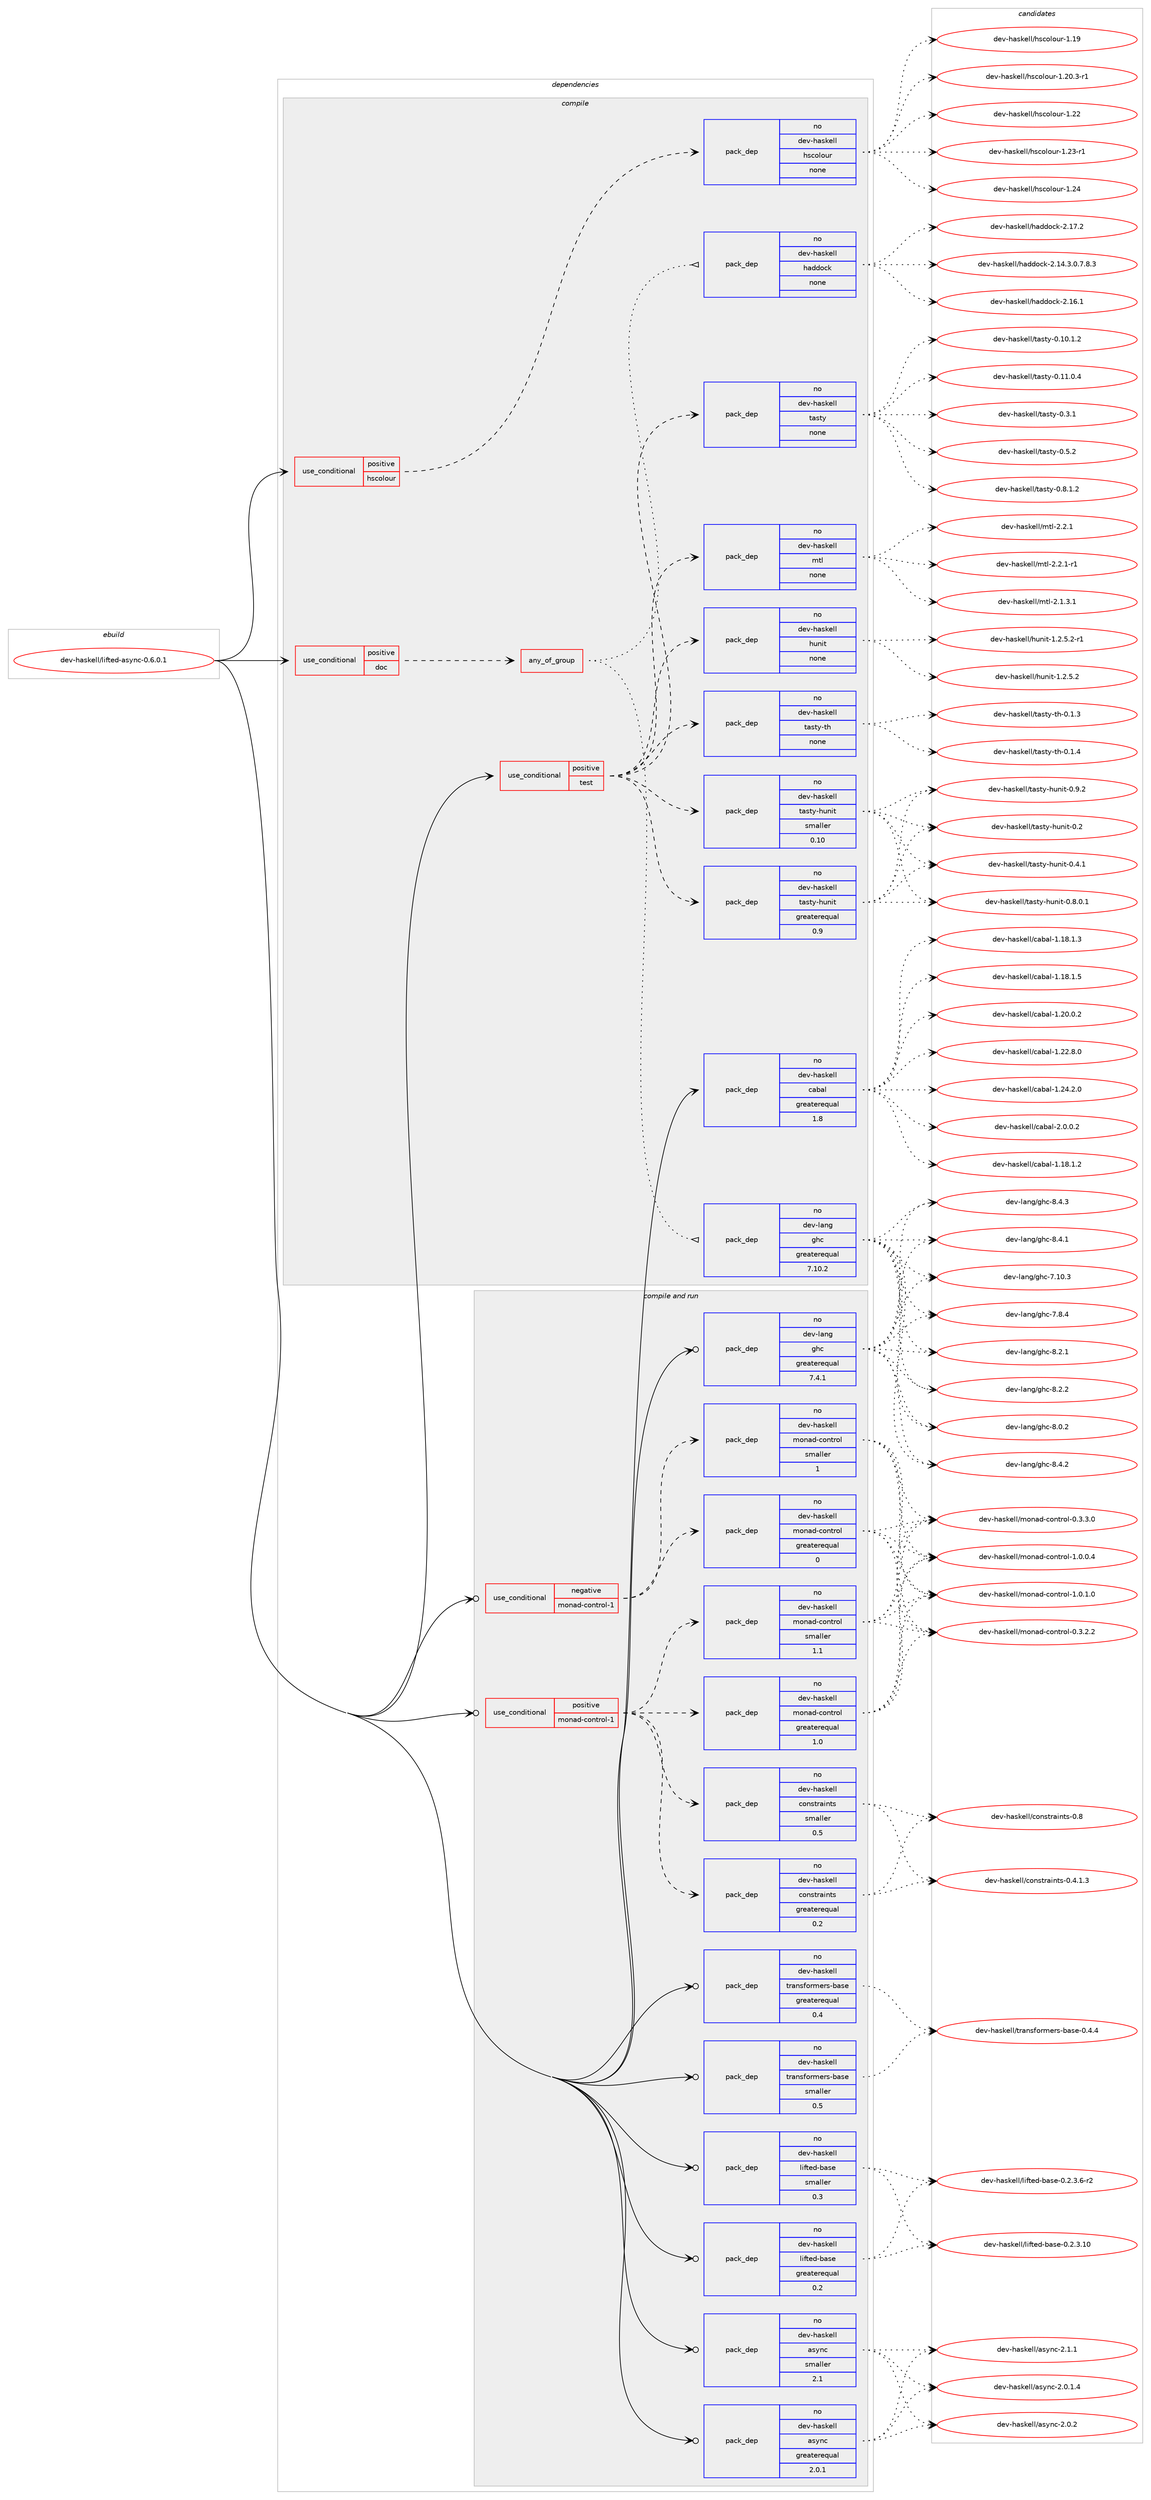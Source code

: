 digraph prolog {

# *************
# Graph options
# *************

newrank=true;
concentrate=true;
compound=true;
graph [rankdir=LR,fontname=Helvetica,fontsize=10,ranksep=1.5];#, ranksep=2.5, nodesep=0.2];
edge  [arrowhead=vee];
node  [fontname=Helvetica,fontsize=10];

# **********
# The ebuild
# **********

subgraph cluster_leftcol {
color=gray;
rank=same;
label=<<i>ebuild</i>>;
id [label="dev-haskell/lifted-async-0.6.0.1", color=red, width=4, href="../dev-haskell/lifted-async-0.6.0.1.svg"];
}

# ****************
# The dependencies
# ****************

subgraph cluster_midcol {
color=gray;
label=<<i>dependencies</i>>;
subgraph cluster_compile {
fillcolor="#eeeeee";
style=filled;
label=<<i>compile</i>>;
subgraph cond360516 {
dependency1338407 [label=<<TABLE BORDER="0" CELLBORDER="1" CELLSPACING="0" CELLPADDING="4"><TR><TD ROWSPAN="3" CELLPADDING="10">use_conditional</TD></TR><TR><TD>positive</TD></TR><TR><TD>doc</TD></TR></TABLE>>, shape=none, color=red];
subgraph any21194 {
dependency1338408 [label=<<TABLE BORDER="0" CELLBORDER="1" CELLSPACING="0" CELLPADDING="4"><TR><TD CELLPADDING="10">any_of_group</TD></TR></TABLE>>, shape=none, color=red];subgraph pack956145 {
dependency1338409 [label=<<TABLE BORDER="0" CELLBORDER="1" CELLSPACING="0" CELLPADDING="4" WIDTH="220"><TR><TD ROWSPAN="6" CELLPADDING="30">pack_dep</TD></TR><TR><TD WIDTH="110">no</TD></TR><TR><TD>dev-haskell</TD></TR><TR><TD>haddock</TD></TR><TR><TD>none</TD></TR><TR><TD></TD></TR></TABLE>>, shape=none, color=blue];
}
dependency1338408:e -> dependency1338409:w [weight=20,style="dotted",arrowhead="oinv"];
subgraph pack956146 {
dependency1338410 [label=<<TABLE BORDER="0" CELLBORDER="1" CELLSPACING="0" CELLPADDING="4" WIDTH="220"><TR><TD ROWSPAN="6" CELLPADDING="30">pack_dep</TD></TR><TR><TD WIDTH="110">no</TD></TR><TR><TD>dev-lang</TD></TR><TR><TD>ghc</TD></TR><TR><TD>greaterequal</TD></TR><TR><TD>7.10.2</TD></TR></TABLE>>, shape=none, color=blue];
}
dependency1338408:e -> dependency1338410:w [weight=20,style="dotted",arrowhead="oinv"];
}
dependency1338407:e -> dependency1338408:w [weight=20,style="dashed",arrowhead="vee"];
}
id:e -> dependency1338407:w [weight=20,style="solid",arrowhead="vee"];
subgraph cond360517 {
dependency1338411 [label=<<TABLE BORDER="0" CELLBORDER="1" CELLSPACING="0" CELLPADDING="4"><TR><TD ROWSPAN="3" CELLPADDING="10">use_conditional</TD></TR><TR><TD>positive</TD></TR><TR><TD>hscolour</TD></TR></TABLE>>, shape=none, color=red];
subgraph pack956147 {
dependency1338412 [label=<<TABLE BORDER="0" CELLBORDER="1" CELLSPACING="0" CELLPADDING="4" WIDTH="220"><TR><TD ROWSPAN="6" CELLPADDING="30">pack_dep</TD></TR><TR><TD WIDTH="110">no</TD></TR><TR><TD>dev-haskell</TD></TR><TR><TD>hscolour</TD></TR><TR><TD>none</TD></TR><TR><TD></TD></TR></TABLE>>, shape=none, color=blue];
}
dependency1338411:e -> dependency1338412:w [weight=20,style="dashed",arrowhead="vee"];
}
id:e -> dependency1338411:w [weight=20,style="solid",arrowhead="vee"];
subgraph cond360518 {
dependency1338413 [label=<<TABLE BORDER="0" CELLBORDER="1" CELLSPACING="0" CELLPADDING="4"><TR><TD ROWSPAN="3" CELLPADDING="10">use_conditional</TD></TR><TR><TD>positive</TD></TR><TR><TD>test</TD></TR></TABLE>>, shape=none, color=red];
subgraph pack956148 {
dependency1338414 [label=<<TABLE BORDER="0" CELLBORDER="1" CELLSPACING="0" CELLPADDING="4" WIDTH="220"><TR><TD ROWSPAN="6" CELLPADDING="30">pack_dep</TD></TR><TR><TD WIDTH="110">no</TD></TR><TR><TD>dev-haskell</TD></TR><TR><TD>hunit</TD></TR><TR><TD>none</TD></TR><TR><TD></TD></TR></TABLE>>, shape=none, color=blue];
}
dependency1338413:e -> dependency1338414:w [weight=20,style="dashed",arrowhead="vee"];
subgraph pack956149 {
dependency1338415 [label=<<TABLE BORDER="0" CELLBORDER="1" CELLSPACING="0" CELLPADDING="4" WIDTH="220"><TR><TD ROWSPAN="6" CELLPADDING="30">pack_dep</TD></TR><TR><TD WIDTH="110">no</TD></TR><TR><TD>dev-haskell</TD></TR><TR><TD>mtl</TD></TR><TR><TD>none</TD></TR><TR><TD></TD></TR></TABLE>>, shape=none, color=blue];
}
dependency1338413:e -> dependency1338415:w [weight=20,style="dashed",arrowhead="vee"];
subgraph pack956150 {
dependency1338416 [label=<<TABLE BORDER="0" CELLBORDER="1" CELLSPACING="0" CELLPADDING="4" WIDTH="220"><TR><TD ROWSPAN="6" CELLPADDING="30">pack_dep</TD></TR><TR><TD WIDTH="110">no</TD></TR><TR><TD>dev-haskell</TD></TR><TR><TD>tasty</TD></TR><TR><TD>none</TD></TR><TR><TD></TD></TR></TABLE>>, shape=none, color=blue];
}
dependency1338413:e -> dependency1338416:w [weight=20,style="dashed",arrowhead="vee"];
subgraph pack956151 {
dependency1338417 [label=<<TABLE BORDER="0" CELLBORDER="1" CELLSPACING="0" CELLPADDING="4" WIDTH="220"><TR><TD ROWSPAN="6" CELLPADDING="30">pack_dep</TD></TR><TR><TD WIDTH="110">no</TD></TR><TR><TD>dev-haskell</TD></TR><TR><TD>tasty-hunit</TD></TR><TR><TD>greaterequal</TD></TR><TR><TD>0.9</TD></TR></TABLE>>, shape=none, color=blue];
}
dependency1338413:e -> dependency1338417:w [weight=20,style="dashed",arrowhead="vee"];
subgraph pack956152 {
dependency1338418 [label=<<TABLE BORDER="0" CELLBORDER="1" CELLSPACING="0" CELLPADDING="4" WIDTH="220"><TR><TD ROWSPAN="6" CELLPADDING="30">pack_dep</TD></TR><TR><TD WIDTH="110">no</TD></TR><TR><TD>dev-haskell</TD></TR><TR><TD>tasty-hunit</TD></TR><TR><TD>smaller</TD></TR><TR><TD>0.10</TD></TR></TABLE>>, shape=none, color=blue];
}
dependency1338413:e -> dependency1338418:w [weight=20,style="dashed",arrowhead="vee"];
subgraph pack956153 {
dependency1338419 [label=<<TABLE BORDER="0" CELLBORDER="1" CELLSPACING="0" CELLPADDING="4" WIDTH="220"><TR><TD ROWSPAN="6" CELLPADDING="30">pack_dep</TD></TR><TR><TD WIDTH="110">no</TD></TR><TR><TD>dev-haskell</TD></TR><TR><TD>tasty-th</TD></TR><TR><TD>none</TD></TR><TR><TD></TD></TR></TABLE>>, shape=none, color=blue];
}
dependency1338413:e -> dependency1338419:w [weight=20,style="dashed",arrowhead="vee"];
}
id:e -> dependency1338413:w [weight=20,style="solid",arrowhead="vee"];
subgraph pack956154 {
dependency1338420 [label=<<TABLE BORDER="0" CELLBORDER="1" CELLSPACING="0" CELLPADDING="4" WIDTH="220"><TR><TD ROWSPAN="6" CELLPADDING="30">pack_dep</TD></TR><TR><TD WIDTH="110">no</TD></TR><TR><TD>dev-haskell</TD></TR><TR><TD>cabal</TD></TR><TR><TD>greaterequal</TD></TR><TR><TD>1.8</TD></TR></TABLE>>, shape=none, color=blue];
}
id:e -> dependency1338420:w [weight=20,style="solid",arrowhead="vee"];
}
subgraph cluster_compileandrun {
fillcolor="#eeeeee";
style=filled;
label=<<i>compile and run</i>>;
subgraph cond360519 {
dependency1338421 [label=<<TABLE BORDER="0" CELLBORDER="1" CELLSPACING="0" CELLPADDING="4"><TR><TD ROWSPAN="3" CELLPADDING="10">use_conditional</TD></TR><TR><TD>negative</TD></TR><TR><TD>monad-control-1</TD></TR></TABLE>>, shape=none, color=red];
subgraph pack956155 {
dependency1338422 [label=<<TABLE BORDER="0" CELLBORDER="1" CELLSPACING="0" CELLPADDING="4" WIDTH="220"><TR><TD ROWSPAN="6" CELLPADDING="30">pack_dep</TD></TR><TR><TD WIDTH="110">no</TD></TR><TR><TD>dev-haskell</TD></TR><TR><TD>monad-control</TD></TR><TR><TD>greaterequal</TD></TR><TR><TD>0</TD></TR></TABLE>>, shape=none, color=blue];
}
dependency1338421:e -> dependency1338422:w [weight=20,style="dashed",arrowhead="vee"];
subgraph pack956156 {
dependency1338423 [label=<<TABLE BORDER="0" CELLBORDER="1" CELLSPACING="0" CELLPADDING="4" WIDTH="220"><TR><TD ROWSPAN="6" CELLPADDING="30">pack_dep</TD></TR><TR><TD WIDTH="110">no</TD></TR><TR><TD>dev-haskell</TD></TR><TR><TD>monad-control</TD></TR><TR><TD>smaller</TD></TR><TR><TD>1</TD></TR></TABLE>>, shape=none, color=blue];
}
dependency1338421:e -> dependency1338423:w [weight=20,style="dashed",arrowhead="vee"];
}
id:e -> dependency1338421:w [weight=20,style="solid",arrowhead="odotvee"];
subgraph cond360520 {
dependency1338424 [label=<<TABLE BORDER="0" CELLBORDER="1" CELLSPACING="0" CELLPADDING="4"><TR><TD ROWSPAN="3" CELLPADDING="10">use_conditional</TD></TR><TR><TD>positive</TD></TR><TR><TD>monad-control-1</TD></TR></TABLE>>, shape=none, color=red];
subgraph pack956157 {
dependency1338425 [label=<<TABLE BORDER="0" CELLBORDER="1" CELLSPACING="0" CELLPADDING="4" WIDTH="220"><TR><TD ROWSPAN="6" CELLPADDING="30">pack_dep</TD></TR><TR><TD WIDTH="110">no</TD></TR><TR><TD>dev-haskell</TD></TR><TR><TD>constraints</TD></TR><TR><TD>greaterequal</TD></TR><TR><TD>0.2</TD></TR></TABLE>>, shape=none, color=blue];
}
dependency1338424:e -> dependency1338425:w [weight=20,style="dashed",arrowhead="vee"];
subgraph pack956158 {
dependency1338426 [label=<<TABLE BORDER="0" CELLBORDER="1" CELLSPACING="0" CELLPADDING="4" WIDTH="220"><TR><TD ROWSPAN="6" CELLPADDING="30">pack_dep</TD></TR><TR><TD WIDTH="110">no</TD></TR><TR><TD>dev-haskell</TD></TR><TR><TD>constraints</TD></TR><TR><TD>smaller</TD></TR><TR><TD>0.5</TD></TR></TABLE>>, shape=none, color=blue];
}
dependency1338424:e -> dependency1338426:w [weight=20,style="dashed",arrowhead="vee"];
subgraph pack956159 {
dependency1338427 [label=<<TABLE BORDER="0" CELLBORDER="1" CELLSPACING="0" CELLPADDING="4" WIDTH="220"><TR><TD ROWSPAN="6" CELLPADDING="30">pack_dep</TD></TR><TR><TD WIDTH="110">no</TD></TR><TR><TD>dev-haskell</TD></TR><TR><TD>monad-control</TD></TR><TR><TD>greaterequal</TD></TR><TR><TD>1.0</TD></TR></TABLE>>, shape=none, color=blue];
}
dependency1338424:e -> dependency1338427:w [weight=20,style="dashed",arrowhead="vee"];
subgraph pack956160 {
dependency1338428 [label=<<TABLE BORDER="0" CELLBORDER="1" CELLSPACING="0" CELLPADDING="4" WIDTH="220"><TR><TD ROWSPAN="6" CELLPADDING="30">pack_dep</TD></TR><TR><TD WIDTH="110">no</TD></TR><TR><TD>dev-haskell</TD></TR><TR><TD>monad-control</TD></TR><TR><TD>smaller</TD></TR><TR><TD>1.1</TD></TR></TABLE>>, shape=none, color=blue];
}
dependency1338424:e -> dependency1338428:w [weight=20,style="dashed",arrowhead="vee"];
}
id:e -> dependency1338424:w [weight=20,style="solid",arrowhead="odotvee"];
subgraph pack956161 {
dependency1338429 [label=<<TABLE BORDER="0" CELLBORDER="1" CELLSPACING="0" CELLPADDING="4" WIDTH="220"><TR><TD ROWSPAN="6" CELLPADDING="30">pack_dep</TD></TR><TR><TD WIDTH="110">no</TD></TR><TR><TD>dev-haskell</TD></TR><TR><TD>async</TD></TR><TR><TD>greaterequal</TD></TR><TR><TD>2.0.1</TD></TR></TABLE>>, shape=none, color=blue];
}
id:e -> dependency1338429:w [weight=20,style="solid",arrowhead="odotvee"];
subgraph pack956162 {
dependency1338430 [label=<<TABLE BORDER="0" CELLBORDER="1" CELLSPACING="0" CELLPADDING="4" WIDTH="220"><TR><TD ROWSPAN="6" CELLPADDING="30">pack_dep</TD></TR><TR><TD WIDTH="110">no</TD></TR><TR><TD>dev-haskell</TD></TR><TR><TD>async</TD></TR><TR><TD>smaller</TD></TR><TR><TD>2.1</TD></TR></TABLE>>, shape=none, color=blue];
}
id:e -> dependency1338430:w [weight=20,style="solid",arrowhead="odotvee"];
subgraph pack956163 {
dependency1338431 [label=<<TABLE BORDER="0" CELLBORDER="1" CELLSPACING="0" CELLPADDING="4" WIDTH="220"><TR><TD ROWSPAN="6" CELLPADDING="30">pack_dep</TD></TR><TR><TD WIDTH="110">no</TD></TR><TR><TD>dev-haskell</TD></TR><TR><TD>lifted-base</TD></TR><TR><TD>greaterequal</TD></TR><TR><TD>0.2</TD></TR></TABLE>>, shape=none, color=blue];
}
id:e -> dependency1338431:w [weight=20,style="solid",arrowhead="odotvee"];
subgraph pack956164 {
dependency1338432 [label=<<TABLE BORDER="0" CELLBORDER="1" CELLSPACING="0" CELLPADDING="4" WIDTH="220"><TR><TD ROWSPAN="6" CELLPADDING="30">pack_dep</TD></TR><TR><TD WIDTH="110">no</TD></TR><TR><TD>dev-haskell</TD></TR><TR><TD>lifted-base</TD></TR><TR><TD>smaller</TD></TR><TR><TD>0.3</TD></TR></TABLE>>, shape=none, color=blue];
}
id:e -> dependency1338432:w [weight=20,style="solid",arrowhead="odotvee"];
subgraph pack956165 {
dependency1338433 [label=<<TABLE BORDER="0" CELLBORDER="1" CELLSPACING="0" CELLPADDING="4" WIDTH="220"><TR><TD ROWSPAN="6" CELLPADDING="30">pack_dep</TD></TR><TR><TD WIDTH="110">no</TD></TR><TR><TD>dev-haskell</TD></TR><TR><TD>transformers-base</TD></TR><TR><TD>greaterequal</TD></TR><TR><TD>0.4</TD></TR></TABLE>>, shape=none, color=blue];
}
id:e -> dependency1338433:w [weight=20,style="solid",arrowhead="odotvee"];
subgraph pack956166 {
dependency1338434 [label=<<TABLE BORDER="0" CELLBORDER="1" CELLSPACING="0" CELLPADDING="4" WIDTH="220"><TR><TD ROWSPAN="6" CELLPADDING="30">pack_dep</TD></TR><TR><TD WIDTH="110">no</TD></TR><TR><TD>dev-haskell</TD></TR><TR><TD>transformers-base</TD></TR><TR><TD>smaller</TD></TR><TR><TD>0.5</TD></TR></TABLE>>, shape=none, color=blue];
}
id:e -> dependency1338434:w [weight=20,style="solid",arrowhead="odotvee"];
subgraph pack956167 {
dependency1338435 [label=<<TABLE BORDER="0" CELLBORDER="1" CELLSPACING="0" CELLPADDING="4" WIDTH="220"><TR><TD ROWSPAN="6" CELLPADDING="30">pack_dep</TD></TR><TR><TD WIDTH="110">no</TD></TR><TR><TD>dev-lang</TD></TR><TR><TD>ghc</TD></TR><TR><TD>greaterequal</TD></TR><TR><TD>7.4.1</TD></TR></TABLE>>, shape=none, color=blue];
}
id:e -> dependency1338435:w [weight=20,style="solid",arrowhead="odotvee"];
}
subgraph cluster_run {
fillcolor="#eeeeee";
style=filled;
label=<<i>run</i>>;
}
}

# **************
# The candidates
# **************

subgraph cluster_choices {
rank=same;
color=gray;
label=<<i>candidates</i>>;

subgraph choice956145 {
color=black;
nodesep=1;
choice1001011184510497115107101108108471049710010011199107455046495246514648465546564651 [label="dev-haskell/haddock-2.14.3.0.7.8.3", color=red, width=4,href="../dev-haskell/haddock-2.14.3.0.7.8.3.svg"];
choice100101118451049711510710110810847104971001001119910745504649544649 [label="dev-haskell/haddock-2.16.1", color=red, width=4,href="../dev-haskell/haddock-2.16.1.svg"];
choice100101118451049711510710110810847104971001001119910745504649554650 [label="dev-haskell/haddock-2.17.2", color=red, width=4,href="../dev-haskell/haddock-2.17.2.svg"];
dependency1338409:e -> choice1001011184510497115107101108108471049710010011199107455046495246514648465546564651:w [style=dotted,weight="100"];
dependency1338409:e -> choice100101118451049711510710110810847104971001001119910745504649544649:w [style=dotted,weight="100"];
dependency1338409:e -> choice100101118451049711510710110810847104971001001119910745504649554650:w [style=dotted,weight="100"];
}
subgraph choice956146 {
color=black;
nodesep=1;
choice1001011184510897110103471031049945554649484651 [label="dev-lang/ghc-7.10.3", color=red, width=4,href="../dev-lang/ghc-7.10.3.svg"];
choice10010111845108971101034710310499455546564652 [label="dev-lang/ghc-7.8.4", color=red, width=4,href="../dev-lang/ghc-7.8.4.svg"];
choice10010111845108971101034710310499455646484650 [label="dev-lang/ghc-8.0.2", color=red, width=4,href="../dev-lang/ghc-8.0.2.svg"];
choice10010111845108971101034710310499455646504649 [label="dev-lang/ghc-8.2.1", color=red, width=4,href="../dev-lang/ghc-8.2.1.svg"];
choice10010111845108971101034710310499455646504650 [label="dev-lang/ghc-8.2.2", color=red, width=4,href="../dev-lang/ghc-8.2.2.svg"];
choice10010111845108971101034710310499455646524649 [label="dev-lang/ghc-8.4.1", color=red, width=4,href="../dev-lang/ghc-8.4.1.svg"];
choice10010111845108971101034710310499455646524650 [label="dev-lang/ghc-8.4.2", color=red, width=4,href="../dev-lang/ghc-8.4.2.svg"];
choice10010111845108971101034710310499455646524651 [label="dev-lang/ghc-8.4.3", color=red, width=4,href="../dev-lang/ghc-8.4.3.svg"];
dependency1338410:e -> choice1001011184510897110103471031049945554649484651:w [style=dotted,weight="100"];
dependency1338410:e -> choice10010111845108971101034710310499455546564652:w [style=dotted,weight="100"];
dependency1338410:e -> choice10010111845108971101034710310499455646484650:w [style=dotted,weight="100"];
dependency1338410:e -> choice10010111845108971101034710310499455646504649:w [style=dotted,weight="100"];
dependency1338410:e -> choice10010111845108971101034710310499455646504650:w [style=dotted,weight="100"];
dependency1338410:e -> choice10010111845108971101034710310499455646524649:w [style=dotted,weight="100"];
dependency1338410:e -> choice10010111845108971101034710310499455646524650:w [style=dotted,weight="100"];
dependency1338410:e -> choice10010111845108971101034710310499455646524651:w [style=dotted,weight="100"];
}
subgraph choice956147 {
color=black;
nodesep=1;
choice100101118451049711510710110810847104115991111081111171144549464957 [label="dev-haskell/hscolour-1.19", color=red, width=4,href="../dev-haskell/hscolour-1.19.svg"];
choice10010111845104971151071011081084710411599111108111117114454946504846514511449 [label="dev-haskell/hscolour-1.20.3-r1", color=red, width=4,href="../dev-haskell/hscolour-1.20.3-r1.svg"];
choice100101118451049711510710110810847104115991111081111171144549465050 [label="dev-haskell/hscolour-1.22", color=red, width=4,href="../dev-haskell/hscolour-1.22.svg"];
choice1001011184510497115107101108108471041159911110811111711445494650514511449 [label="dev-haskell/hscolour-1.23-r1", color=red, width=4,href="../dev-haskell/hscolour-1.23-r1.svg"];
choice100101118451049711510710110810847104115991111081111171144549465052 [label="dev-haskell/hscolour-1.24", color=red, width=4,href="../dev-haskell/hscolour-1.24.svg"];
dependency1338412:e -> choice100101118451049711510710110810847104115991111081111171144549464957:w [style=dotted,weight="100"];
dependency1338412:e -> choice10010111845104971151071011081084710411599111108111117114454946504846514511449:w [style=dotted,weight="100"];
dependency1338412:e -> choice100101118451049711510710110810847104115991111081111171144549465050:w [style=dotted,weight="100"];
dependency1338412:e -> choice1001011184510497115107101108108471041159911110811111711445494650514511449:w [style=dotted,weight="100"];
dependency1338412:e -> choice100101118451049711510710110810847104115991111081111171144549465052:w [style=dotted,weight="100"];
}
subgraph choice956148 {
color=black;
nodesep=1;
choice1001011184510497115107101108108471041171101051164549465046534650 [label="dev-haskell/hunit-1.2.5.2", color=red, width=4,href="../dev-haskell/hunit-1.2.5.2.svg"];
choice10010111845104971151071011081084710411711010511645494650465346504511449 [label="dev-haskell/hunit-1.2.5.2-r1", color=red, width=4,href="../dev-haskell/hunit-1.2.5.2-r1.svg"];
dependency1338414:e -> choice1001011184510497115107101108108471041171101051164549465046534650:w [style=dotted,weight="100"];
dependency1338414:e -> choice10010111845104971151071011081084710411711010511645494650465346504511449:w [style=dotted,weight="100"];
}
subgraph choice956149 {
color=black;
nodesep=1;
choice1001011184510497115107101108108471091161084550464946514649 [label="dev-haskell/mtl-2.1.3.1", color=red, width=4,href="../dev-haskell/mtl-2.1.3.1.svg"];
choice100101118451049711510710110810847109116108455046504649 [label="dev-haskell/mtl-2.2.1", color=red, width=4,href="../dev-haskell/mtl-2.2.1.svg"];
choice1001011184510497115107101108108471091161084550465046494511449 [label="dev-haskell/mtl-2.2.1-r1", color=red, width=4,href="../dev-haskell/mtl-2.2.1-r1.svg"];
dependency1338415:e -> choice1001011184510497115107101108108471091161084550464946514649:w [style=dotted,weight="100"];
dependency1338415:e -> choice100101118451049711510710110810847109116108455046504649:w [style=dotted,weight="100"];
dependency1338415:e -> choice1001011184510497115107101108108471091161084550465046494511449:w [style=dotted,weight="100"];
}
subgraph choice956150 {
color=black;
nodesep=1;
choice10010111845104971151071011081084711697115116121454846494846494650 [label="dev-haskell/tasty-0.10.1.2", color=red, width=4,href="../dev-haskell/tasty-0.10.1.2.svg"];
choice10010111845104971151071011081084711697115116121454846494946484652 [label="dev-haskell/tasty-0.11.0.4", color=red, width=4,href="../dev-haskell/tasty-0.11.0.4.svg"];
choice10010111845104971151071011081084711697115116121454846514649 [label="dev-haskell/tasty-0.3.1", color=red, width=4,href="../dev-haskell/tasty-0.3.1.svg"];
choice10010111845104971151071011081084711697115116121454846534650 [label="dev-haskell/tasty-0.5.2", color=red, width=4,href="../dev-haskell/tasty-0.5.2.svg"];
choice100101118451049711510710110810847116971151161214548465646494650 [label="dev-haskell/tasty-0.8.1.2", color=red, width=4,href="../dev-haskell/tasty-0.8.1.2.svg"];
dependency1338416:e -> choice10010111845104971151071011081084711697115116121454846494846494650:w [style=dotted,weight="100"];
dependency1338416:e -> choice10010111845104971151071011081084711697115116121454846494946484652:w [style=dotted,weight="100"];
dependency1338416:e -> choice10010111845104971151071011081084711697115116121454846514649:w [style=dotted,weight="100"];
dependency1338416:e -> choice10010111845104971151071011081084711697115116121454846534650:w [style=dotted,weight="100"];
dependency1338416:e -> choice100101118451049711510710110810847116971151161214548465646494650:w [style=dotted,weight="100"];
}
subgraph choice956151 {
color=black;
nodesep=1;
choice100101118451049711510710110810847116971151161214510411711010511645484650 [label="dev-haskell/tasty-hunit-0.2", color=red, width=4,href="../dev-haskell/tasty-hunit-0.2.svg"];
choice1001011184510497115107101108108471169711511612145104117110105116454846524649 [label="dev-haskell/tasty-hunit-0.4.1", color=red, width=4,href="../dev-haskell/tasty-hunit-0.4.1.svg"];
choice10010111845104971151071011081084711697115116121451041171101051164548465646484649 [label="dev-haskell/tasty-hunit-0.8.0.1", color=red, width=4,href="../dev-haskell/tasty-hunit-0.8.0.1.svg"];
choice1001011184510497115107101108108471169711511612145104117110105116454846574650 [label="dev-haskell/tasty-hunit-0.9.2", color=red, width=4,href="../dev-haskell/tasty-hunit-0.9.2.svg"];
dependency1338417:e -> choice100101118451049711510710110810847116971151161214510411711010511645484650:w [style=dotted,weight="100"];
dependency1338417:e -> choice1001011184510497115107101108108471169711511612145104117110105116454846524649:w [style=dotted,weight="100"];
dependency1338417:e -> choice10010111845104971151071011081084711697115116121451041171101051164548465646484649:w [style=dotted,weight="100"];
dependency1338417:e -> choice1001011184510497115107101108108471169711511612145104117110105116454846574650:w [style=dotted,weight="100"];
}
subgraph choice956152 {
color=black;
nodesep=1;
choice100101118451049711510710110810847116971151161214510411711010511645484650 [label="dev-haskell/tasty-hunit-0.2", color=red, width=4,href="../dev-haskell/tasty-hunit-0.2.svg"];
choice1001011184510497115107101108108471169711511612145104117110105116454846524649 [label="dev-haskell/tasty-hunit-0.4.1", color=red, width=4,href="../dev-haskell/tasty-hunit-0.4.1.svg"];
choice10010111845104971151071011081084711697115116121451041171101051164548465646484649 [label="dev-haskell/tasty-hunit-0.8.0.1", color=red, width=4,href="../dev-haskell/tasty-hunit-0.8.0.1.svg"];
choice1001011184510497115107101108108471169711511612145104117110105116454846574650 [label="dev-haskell/tasty-hunit-0.9.2", color=red, width=4,href="../dev-haskell/tasty-hunit-0.9.2.svg"];
dependency1338418:e -> choice100101118451049711510710110810847116971151161214510411711010511645484650:w [style=dotted,weight="100"];
dependency1338418:e -> choice1001011184510497115107101108108471169711511612145104117110105116454846524649:w [style=dotted,weight="100"];
dependency1338418:e -> choice10010111845104971151071011081084711697115116121451041171101051164548465646484649:w [style=dotted,weight="100"];
dependency1338418:e -> choice1001011184510497115107101108108471169711511612145104117110105116454846574650:w [style=dotted,weight="100"];
}
subgraph choice956153 {
color=black;
nodesep=1;
choice1001011184510497115107101108108471169711511612145116104454846494651 [label="dev-haskell/tasty-th-0.1.3", color=red, width=4,href="../dev-haskell/tasty-th-0.1.3.svg"];
choice1001011184510497115107101108108471169711511612145116104454846494652 [label="dev-haskell/tasty-th-0.1.4", color=red, width=4,href="../dev-haskell/tasty-th-0.1.4.svg"];
dependency1338419:e -> choice1001011184510497115107101108108471169711511612145116104454846494651:w [style=dotted,weight="100"];
dependency1338419:e -> choice1001011184510497115107101108108471169711511612145116104454846494652:w [style=dotted,weight="100"];
}
subgraph choice956154 {
color=black;
nodesep=1;
choice10010111845104971151071011081084799979897108454946495646494650 [label="dev-haskell/cabal-1.18.1.2", color=red, width=4,href="../dev-haskell/cabal-1.18.1.2.svg"];
choice10010111845104971151071011081084799979897108454946495646494651 [label="dev-haskell/cabal-1.18.1.3", color=red, width=4,href="../dev-haskell/cabal-1.18.1.3.svg"];
choice10010111845104971151071011081084799979897108454946495646494653 [label="dev-haskell/cabal-1.18.1.5", color=red, width=4,href="../dev-haskell/cabal-1.18.1.5.svg"];
choice10010111845104971151071011081084799979897108454946504846484650 [label="dev-haskell/cabal-1.20.0.2", color=red, width=4,href="../dev-haskell/cabal-1.20.0.2.svg"];
choice10010111845104971151071011081084799979897108454946505046564648 [label="dev-haskell/cabal-1.22.8.0", color=red, width=4,href="../dev-haskell/cabal-1.22.8.0.svg"];
choice10010111845104971151071011081084799979897108454946505246504648 [label="dev-haskell/cabal-1.24.2.0", color=red, width=4,href="../dev-haskell/cabal-1.24.2.0.svg"];
choice100101118451049711510710110810847999798971084550464846484650 [label="dev-haskell/cabal-2.0.0.2", color=red, width=4,href="../dev-haskell/cabal-2.0.0.2.svg"];
dependency1338420:e -> choice10010111845104971151071011081084799979897108454946495646494650:w [style=dotted,weight="100"];
dependency1338420:e -> choice10010111845104971151071011081084799979897108454946495646494651:w [style=dotted,weight="100"];
dependency1338420:e -> choice10010111845104971151071011081084799979897108454946495646494653:w [style=dotted,weight="100"];
dependency1338420:e -> choice10010111845104971151071011081084799979897108454946504846484650:w [style=dotted,weight="100"];
dependency1338420:e -> choice10010111845104971151071011081084799979897108454946505046564648:w [style=dotted,weight="100"];
dependency1338420:e -> choice10010111845104971151071011081084799979897108454946505246504648:w [style=dotted,weight="100"];
dependency1338420:e -> choice100101118451049711510710110810847999798971084550464846484650:w [style=dotted,weight="100"];
}
subgraph choice956155 {
color=black;
nodesep=1;
choice1001011184510497115107101108108471091111109710045991111101161141111084548465146504650 [label="dev-haskell/monad-control-0.3.2.2", color=red, width=4,href="../dev-haskell/monad-control-0.3.2.2.svg"];
choice1001011184510497115107101108108471091111109710045991111101161141111084548465146514648 [label="dev-haskell/monad-control-0.3.3.0", color=red, width=4,href="../dev-haskell/monad-control-0.3.3.0.svg"];
choice1001011184510497115107101108108471091111109710045991111101161141111084549464846484652 [label="dev-haskell/monad-control-1.0.0.4", color=red, width=4,href="../dev-haskell/monad-control-1.0.0.4.svg"];
choice1001011184510497115107101108108471091111109710045991111101161141111084549464846494648 [label="dev-haskell/monad-control-1.0.1.0", color=red, width=4,href="../dev-haskell/monad-control-1.0.1.0.svg"];
dependency1338422:e -> choice1001011184510497115107101108108471091111109710045991111101161141111084548465146504650:w [style=dotted,weight="100"];
dependency1338422:e -> choice1001011184510497115107101108108471091111109710045991111101161141111084548465146514648:w [style=dotted,weight="100"];
dependency1338422:e -> choice1001011184510497115107101108108471091111109710045991111101161141111084549464846484652:w [style=dotted,weight="100"];
dependency1338422:e -> choice1001011184510497115107101108108471091111109710045991111101161141111084549464846494648:w [style=dotted,weight="100"];
}
subgraph choice956156 {
color=black;
nodesep=1;
choice1001011184510497115107101108108471091111109710045991111101161141111084548465146504650 [label="dev-haskell/monad-control-0.3.2.2", color=red, width=4,href="../dev-haskell/monad-control-0.3.2.2.svg"];
choice1001011184510497115107101108108471091111109710045991111101161141111084548465146514648 [label="dev-haskell/monad-control-0.3.3.0", color=red, width=4,href="../dev-haskell/monad-control-0.3.3.0.svg"];
choice1001011184510497115107101108108471091111109710045991111101161141111084549464846484652 [label="dev-haskell/monad-control-1.0.0.4", color=red, width=4,href="../dev-haskell/monad-control-1.0.0.4.svg"];
choice1001011184510497115107101108108471091111109710045991111101161141111084549464846494648 [label="dev-haskell/monad-control-1.0.1.0", color=red, width=4,href="../dev-haskell/monad-control-1.0.1.0.svg"];
dependency1338423:e -> choice1001011184510497115107101108108471091111109710045991111101161141111084548465146504650:w [style=dotted,weight="100"];
dependency1338423:e -> choice1001011184510497115107101108108471091111109710045991111101161141111084548465146514648:w [style=dotted,weight="100"];
dependency1338423:e -> choice1001011184510497115107101108108471091111109710045991111101161141111084549464846484652:w [style=dotted,weight="100"];
dependency1338423:e -> choice1001011184510497115107101108108471091111109710045991111101161141111084549464846494648:w [style=dotted,weight="100"];
}
subgraph choice956157 {
color=black;
nodesep=1;
choice10010111845104971151071011081084799111110115116114971051101161154548465246494651 [label="dev-haskell/constraints-0.4.1.3", color=red, width=4,href="../dev-haskell/constraints-0.4.1.3.svg"];
choice100101118451049711510710110810847991111101151161149710511011611545484656 [label="dev-haskell/constraints-0.8", color=red, width=4,href="../dev-haskell/constraints-0.8.svg"];
dependency1338425:e -> choice10010111845104971151071011081084799111110115116114971051101161154548465246494651:w [style=dotted,weight="100"];
dependency1338425:e -> choice100101118451049711510710110810847991111101151161149710511011611545484656:w [style=dotted,weight="100"];
}
subgraph choice956158 {
color=black;
nodesep=1;
choice10010111845104971151071011081084799111110115116114971051101161154548465246494651 [label="dev-haskell/constraints-0.4.1.3", color=red, width=4,href="../dev-haskell/constraints-0.4.1.3.svg"];
choice100101118451049711510710110810847991111101151161149710511011611545484656 [label="dev-haskell/constraints-0.8", color=red, width=4,href="../dev-haskell/constraints-0.8.svg"];
dependency1338426:e -> choice10010111845104971151071011081084799111110115116114971051101161154548465246494651:w [style=dotted,weight="100"];
dependency1338426:e -> choice100101118451049711510710110810847991111101151161149710511011611545484656:w [style=dotted,weight="100"];
}
subgraph choice956159 {
color=black;
nodesep=1;
choice1001011184510497115107101108108471091111109710045991111101161141111084548465146504650 [label="dev-haskell/monad-control-0.3.2.2", color=red, width=4,href="../dev-haskell/monad-control-0.3.2.2.svg"];
choice1001011184510497115107101108108471091111109710045991111101161141111084548465146514648 [label="dev-haskell/monad-control-0.3.3.0", color=red, width=4,href="../dev-haskell/monad-control-0.3.3.0.svg"];
choice1001011184510497115107101108108471091111109710045991111101161141111084549464846484652 [label="dev-haskell/monad-control-1.0.0.4", color=red, width=4,href="../dev-haskell/monad-control-1.0.0.4.svg"];
choice1001011184510497115107101108108471091111109710045991111101161141111084549464846494648 [label="dev-haskell/monad-control-1.0.1.0", color=red, width=4,href="../dev-haskell/monad-control-1.0.1.0.svg"];
dependency1338427:e -> choice1001011184510497115107101108108471091111109710045991111101161141111084548465146504650:w [style=dotted,weight="100"];
dependency1338427:e -> choice1001011184510497115107101108108471091111109710045991111101161141111084548465146514648:w [style=dotted,weight="100"];
dependency1338427:e -> choice1001011184510497115107101108108471091111109710045991111101161141111084549464846484652:w [style=dotted,weight="100"];
dependency1338427:e -> choice1001011184510497115107101108108471091111109710045991111101161141111084549464846494648:w [style=dotted,weight="100"];
}
subgraph choice956160 {
color=black;
nodesep=1;
choice1001011184510497115107101108108471091111109710045991111101161141111084548465146504650 [label="dev-haskell/monad-control-0.3.2.2", color=red, width=4,href="../dev-haskell/monad-control-0.3.2.2.svg"];
choice1001011184510497115107101108108471091111109710045991111101161141111084548465146514648 [label="dev-haskell/monad-control-0.3.3.0", color=red, width=4,href="../dev-haskell/monad-control-0.3.3.0.svg"];
choice1001011184510497115107101108108471091111109710045991111101161141111084549464846484652 [label="dev-haskell/monad-control-1.0.0.4", color=red, width=4,href="../dev-haskell/monad-control-1.0.0.4.svg"];
choice1001011184510497115107101108108471091111109710045991111101161141111084549464846494648 [label="dev-haskell/monad-control-1.0.1.0", color=red, width=4,href="../dev-haskell/monad-control-1.0.1.0.svg"];
dependency1338428:e -> choice1001011184510497115107101108108471091111109710045991111101161141111084548465146504650:w [style=dotted,weight="100"];
dependency1338428:e -> choice1001011184510497115107101108108471091111109710045991111101161141111084548465146514648:w [style=dotted,weight="100"];
dependency1338428:e -> choice1001011184510497115107101108108471091111109710045991111101161141111084549464846484652:w [style=dotted,weight="100"];
dependency1338428:e -> choice1001011184510497115107101108108471091111109710045991111101161141111084549464846494648:w [style=dotted,weight="100"];
}
subgraph choice956161 {
color=black;
nodesep=1;
choice10010111845104971151071011081084797115121110994550464846494652 [label="dev-haskell/async-2.0.1.4", color=red, width=4,href="../dev-haskell/async-2.0.1.4.svg"];
choice1001011184510497115107101108108479711512111099455046484650 [label="dev-haskell/async-2.0.2", color=red, width=4,href="../dev-haskell/async-2.0.2.svg"];
choice1001011184510497115107101108108479711512111099455046494649 [label="dev-haskell/async-2.1.1", color=red, width=4,href="../dev-haskell/async-2.1.1.svg"];
dependency1338429:e -> choice10010111845104971151071011081084797115121110994550464846494652:w [style=dotted,weight="100"];
dependency1338429:e -> choice1001011184510497115107101108108479711512111099455046484650:w [style=dotted,weight="100"];
dependency1338429:e -> choice1001011184510497115107101108108479711512111099455046494649:w [style=dotted,weight="100"];
}
subgraph choice956162 {
color=black;
nodesep=1;
choice10010111845104971151071011081084797115121110994550464846494652 [label="dev-haskell/async-2.0.1.4", color=red, width=4,href="../dev-haskell/async-2.0.1.4.svg"];
choice1001011184510497115107101108108479711512111099455046484650 [label="dev-haskell/async-2.0.2", color=red, width=4,href="../dev-haskell/async-2.0.2.svg"];
choice1001011184510497115107101108108479711512111099455046494649 [label="dev-haskell/async-2.1.1", color=red, width=4,href="../dev-haskell/async-2.1.1.svg"];
dependency1338430:e -> choice10010111845104971151071011081084797115121110994550464846494652:w [style=dotted,weight="100"];
dependency1338430:e -> choice1001011184510497115107101108108479711512111099455046484650:w [style=dotted,weight="100"];
dependency1338430:e -> choice1001011184510497115107101108108479711512111099455046494649:w [style=dotted,weight="100"];
}
subgraph choice956163 {
color=black;
nodesep=1;
choice100101118451049711510710110810847108105102116101100459897115101454846504651464948 [label="dev-haskell/lifted-base-0.2.3.10", color=red, width=4,href="../dev-haskell/lifted-base-0.2.3.10.svg"];
choice10010111845104971151071011081084710810510211610110045989711510145484650465146544511450 [label="dev-haskell/lifted-base-0.2.3.6-r2", color=red, width=4,href="../dev-haskell/lifted-base-0.2.3.6-r2.svg"];
dependency1338431:e -> choice100101118451049711510710110810847108105102116101100459897115101454846504651464948:w [style=dotted,weight="100"];
dependency1338431:e -> choice10010111845104971151071011081084710810510211610110045989711510145484650465146544511450:w [style=dotted,weight="100"];
}
subgraph choice956164 {
color=black;
nodesep=1;
choice100101118451049711510710110810847108105102116101100459897115101454846504651464948 [label="dev-haskell/lifted-base-0.2.3.10", color=red, width=4,href="../dev-haskell/lifted-base-0.2.3.10.svg"];
choice10010111845104971151071011081084710810510211610110045989711510145484650465146544511450 [label="dev-haskell/lifted-base-0.2.3.6-r2", color=red, width=4,href="../dev-haskell/lifted-base-0.2.3.6-r2.svg"];
dependency1338432:e -> choice100101118451049711510710110810847108105102116101100459897115101454846504651464948:w [style=dotted,weight="100"];
dependency1338432:e -> choice10010111845104971151071011081084710810510211610110045989711510145484650465146544511450:w [style=dotted,weight="100"];
}
subgraph choice956165 {
color=black;
nodesep=1;
choice10010111845104971151071011081084711611497110115102111114109101114115459897115101454846524652 [label="dev-haskell/transformers-base-0.4.4", color=red, width=4,href="../dev-haskell/transformers-base-0.4.4.svg"];
dependency1338433:e -> choice10010111845104971151071011081084711611497110115102111114109101114115459897115101454846524652:w [style=dotted,weight="100"];
}
subgraph choice956166 {
color=black;
nodesep=1;
choice10010111845104971151071011081084711611497110115102111114109101114115459897115101454846524652 [label="dev-haskell/transformers-base-0.4.4", color=red, width=4,href="../dev-haskell/transformers-base-0.4.4.svg"];
dependency1338434:e -> choice10010111845104971151071011081084711611497110115102111114109101114115459897115101454846524652:w [style=dotted,weight="100"];
}
subgraph choice956167 {
color=black;
nodesep=1;
choice1001011184510897110103471031049945554649484651 [label="dev-lang/ghc-7.10.3", color=red, width=4,href="../dev-lang/ghc-7.10.3.svg"];
choice10010111845108971101034710310499455546564652 [label="dev-lang/ghc-7.8.4", color=red, width=4,href="../dev-lang/ghc-7.8.4.svg"];
choice10010111845108971101034710310499455646484650 [label="dev-lang/ghc-8.0.2", color=red, width=4,href="../dev-lang/ghc-8.0.2.svg"];
choice10010111845108971101034710310499455646504649 [label="dev-lang/ghc-8.2.1", color=red, width=4,href="../dev-lang/ghc-8.2.1.svg"];
choice10010111845108971101034710310499455646504650 [label="dev-lang/ghc-8.2.2", color=red, width=4,href="../dev-lang/ghc-8.2.2.svg"];
choice10010111845108971101034710310499455646524649 [label="dev-lang/ghc-8.4.1", color=red, width=4,href="../dev-lang/ghc-8.4.1.svg"];
choice10010111845108971101034710310499455646524650 [label="dev-lang/ghc-8.4.2", color=red, width=4,href="../dev-lang/ghc-8.4.2.svg"];
choice10010111845108971101034710310499455646524651 [label="dev-lang/ghc-8.4.3", color=red, width=4,href="../dev-lang/ghc-8.4.3.svg"];
dependency1338435:e -> choice1001011184510897110103471031049945554649484651:w [style=dotted,weight="100"];
dependency1338435:e -> choice10010111845108971101034710310499455546564652:w [style=dotted,weight="100"];
dependency1338435:e -> choice10010111845108971101034710310499455646484650:w [style=dotted,weight="100"];
dependency1338435:e -> choice10010111845108971101034710310499455646504649:w [style=dotted,weight="100"];
dependency1338435:e -> choice10010111845108971101034710310499455646504650:w [style=dotted,weight="100"];
dependency1338435:e -> choice10010111845108971101034710310499455646524649:w [style=dotted,weight="100"];
dependency1338435:e -> choice10010111845108971101034710310499455646524650:w [style=dotted,weight="100"];
dependency1338435:e -> choice10010111845108971101034710310499455646524651:w [style=dotted,weight="100"];
}
}

}
